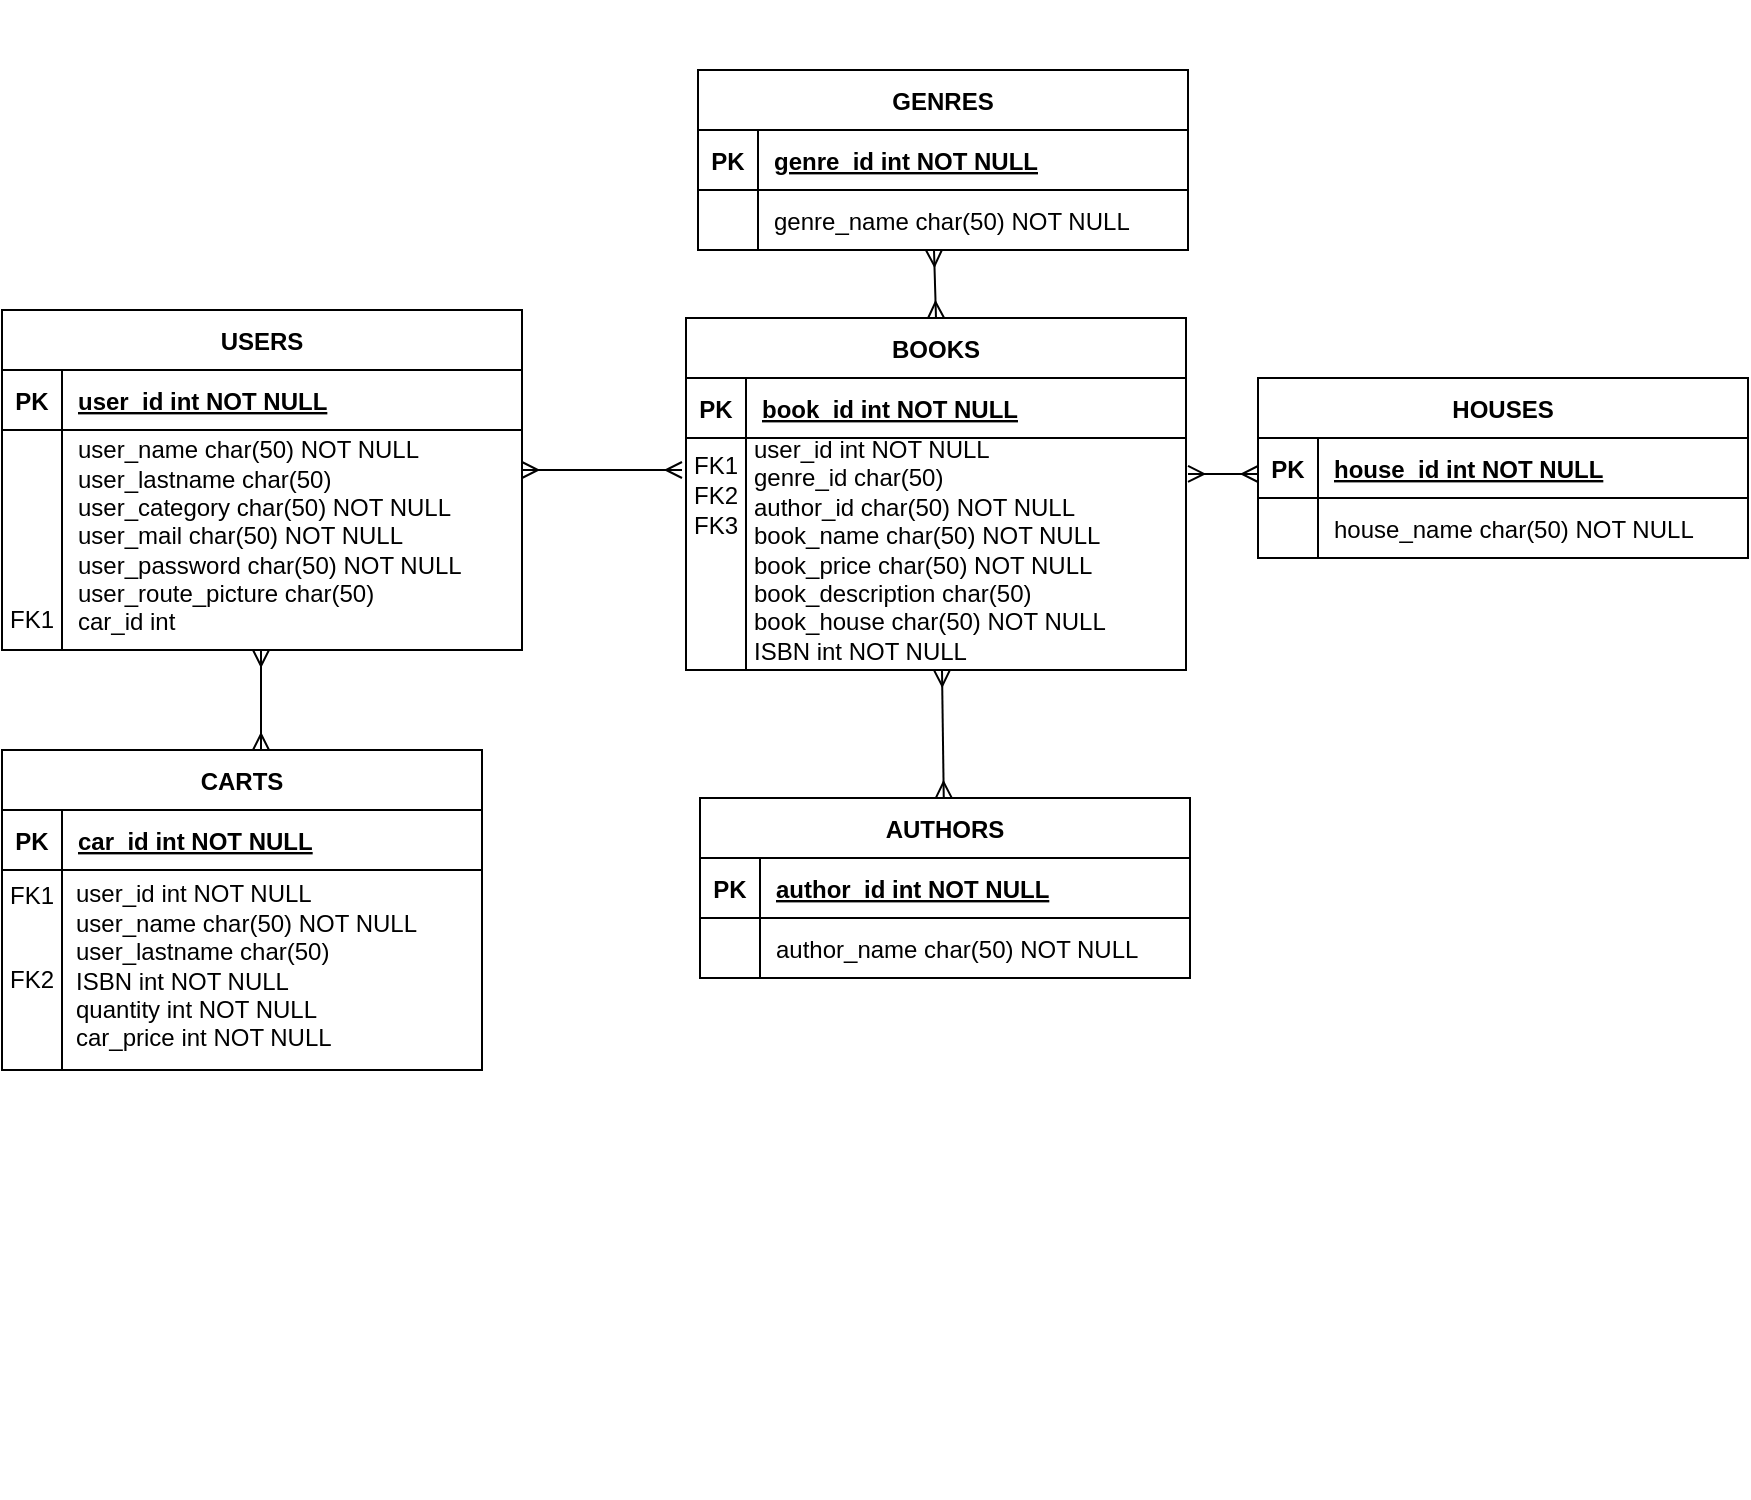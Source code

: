 <mxfile>
    <diagram id="R2lEEEUBdFMjLlhIrx00" name="Page-1">
        <mxGraphModel dx="638" dy="1545" grid="1" gridSize="10" guides="1" tooltips="1" connect="1" arrows="1" fold="1" page="1" pageScale="1" pageWidth="850" pageHeight="1100" math="0" shadow="0" extFonts="Permanent Marker^https://fonts.googleapis.com/css?family=Permanent+Marker">
            <root>
                <mxCell id="0"/>
                <mxCell id="1" parent="0"/>
                <mxCell id="C-vyLk0tnHw3VtMMgP7b-1" value="" style="edgeStyle=entityRelationEdgeStyle;endArrow=ERmany;startArrow=ERmany;endFill=0;startFill=0;" parent="1" edge="1">
                    <mxGeometry width="100" height="100" relative="1" as="geometry">
                        <mxPoint x="290" y="220" as="sourcePoint"/>
                        <mxPoint x="370" y="220" as="targetPoint"/>
                    </mxGeometry>
                </mxCell>
                <mxCell id="C-vyLk0tnHw3VtMMgP7b-2" value="BOOKS" style="shape=table;startSize=30;container=1;collapsible=1;childLayout=tableLayout;fixedRows=1;rowLines=0;fontStyle=1;align=center;resizeLast=1;" parent="1" vertex="1">
                    <mxGeometry x="372" y="144" width="250" height="176" as="geometry"/>
                </mxCell>
                <mxCell id="C-vyLk0tnHw3VtMMgP7b-3" value="" style="shape=partialRectangle;collapsible=0;dropTarget=0;pointerEvents=0;fillColor=none;points=[[0,0.5],[1,0.5]];portConstraint=eastwest;top=0;left=0;right=0;bottom=1;" parent="C-vyLk0tnHw3VtMMgP7b-2" vertex="1">
                    <mxGeometry y="30" width="250" height="30" as="geometry"/>
                </mxCell>
                <mxCell id="C-vyLk0tnHw3VtMMgP7b-4" value="PK" style="shape=partialRectangle;overflow=hidden;connectable=0;fillColor=none;top=0;left=0;bottom=0;right=0;fontStyle=1;" parent="C-vyLk0tnHw3VtMMgP7b-3" vertex="1">
                    <mxGeometry width="30" height="30" as="geometry">
                        <mxRectangle width="30" height="30" as="alternateBounds"/>
                    </mxGeometry>
                </mxCell>
                <mxCell id="C-vyLk0tnHw3VtMMgP7b-5" value="book_id int NOT NULL " style="shape=partialRectangle;overflow=hidden;connectable=0;fillColor=none;top=0;left=0;bottom=0;right=0;align=left;spacingLeft=6;fontStyle=5;" parent="C-vyLk0tnHw3VtMMgP7b-3" vertex="1">
                    <mxGeometry x="30" width="220" height="30" as="geometry">
                        <mxRectangle width="220" height="30" as="alternateBounds"/>
                    </mxGeometry>
                </mxCell>
                <mxCell id="C-vyLk0tnHw3VtMMgP7b-6" value="" style="shape=partialRectangle;collapsible=0;dropTarget=0;pointerEvents=0;fillColor=none;points=[[0,0.5],[1,0.5]];portConstraint=eastwest;top=0;left=0;right=0;bottom=0;" parent="C-vyLk0tnHw3VtMMgP7b-2" vertex="1">
                    <mxGeometry y="60" width="250" height="26" as="geometry"/>
                </mxCell>
                <mxCell id="C-vyLk0tnHw3VtMMgP7b-7" value="FK1" style="shape=partialRectangle;overflow=hidden;connectable=0;fillColor=none;top=0;left=0;bottom=0;right=0;" parent="C-vyLk0tnHw3VtMMgP7b-6" vertex="1">
                    <mxGeometry width="30" height="26" as="geometry">
                        <mxRectangle width="30" height="26" as="alternateBounds"/>
                    </mxGeometry>
                </mxCell>
                <mxCell id="C-vyLk0tnHw3VtMMgP7b-8" value="" style="shape=partialRectangle;overflow=hidden;connectable=0;fillColor=none;top=0;left=0;bottom=0;right=0;align=left;spacingLeft=6;" parent="C-vyLk0tnHw3VtMMgP7b-6" vertex="1">
                    <mxGeometry x="30" width="220" height="26" as="geometry">
                        <mxRectangle width="220" height="26" as="alternateBounds"/>
                    </mxGeometry>
                </mxCell>
                <mxCell id="C-vyLk0tnHw3VtMMgP7b-23" value="USERS" style="shape=table;startSize=30;container=1;collapsible=1;childLayout=tableLayout;fixedRows=1;rowLines=0;fontStyle=1;align=center;resizeLast=1;" parent="1" vertex="1">
                    <mxGeometry x="30" y="140" width="260" height="170" as="geometry"/>
                </mxCell>
                <mxCell id="C-vyLk0tnHw3VtMMgP7b-24" value="" style="shape=partialRectangle;collapsible=0;dropTarget=0;pointerEvents=0;fillColor=none;points=[[0,0.5],[1,0.5]];portConstraint=eastwest;top=0;left=0;right=0;bottom=1;" parent="C-vyLk0tnHw3VtMMgP7b-23" vertex="1">
                    <mxGeometry y="30" width="260" height="30" as="geometry"/>
                </mxCell>
                <mxCell id="C-vyLk0tnHw3VtMMgP7b-25" value="PK" style="shape=partialRectangle;overflow=hidden;connectable=0;fillColor=none;top=0;left=0;bottom=0;right=0;fontStyle=1;" parent="C-vyLk0tnHw3VtMMgP7b-24" vertex="1">
                    <mxGeometry width="30" height="30" as="geometry">
                        <mxRectangle width="30" height="30" as="alternateBounds"/>
                    </mxGeometry>
                </mxCell>
                <mxCell id="C-vyLk0tnHw3VtMMgP7b-26" value="user_id int NOT NULL " style="shape=partialRectangle;overflow=hidden;connectable=0;fillColor=none;top=0;left=0;bottom=0;right=0;align=left;spacingLeft=6;fontStyle=5;" parent="C-vyLk0tnHw3VtMMgP7b-24" vertex="1">
                    <mxGeometry x="30" width="230" height="30" as="geometry">
                        <mxRectangle width="230" height="30" as="alternateBounds"/>
                    </mxGeometry>
                </mxCell>
                <mxCell id="C-vyLk0tnHw3VtMMgP7b-27" value="" style="shape=partialRectangle;collapsible=0;dropTarget=0;pointerEvents=0;fillColor=none;points=[[0,0.5],[1,0.5]];portConstraint=eastwest;top=0;left=0;right=0;bottom=0;" parent="C-vyLk0tnHw3VtMMgP7b-23" vertex="1">
                    <mxGeometry y="60" width="260" height="40" as="geometry"/>
                </mxCell>
                <mxCell id="C-vyLk0tnHw3VtMMgP7b-28" value="" style="shape=partialRectangle;overflow=hidden;connectable=0;fillColor=none;top=0;left=0;bottom=0;right=0;" parent="C-vyLk0tnHw3VtMMgP7b-27" vertex="1">
                    <mxGeometry width="30" height="40" as="geometry">
                        <mxRectangle width="30" height="40" as="alternateBounds"/>
                    </mxGeometry>
                </mxCell>
                <mxCell id="C-vyLk0tnHw3VtMMgP7b-29" value="&#10;&#10;" style="shape=partialRectangle;overflow=hidden;connectable=0;fillColor=none;top=0;left=0;bottom=0;right=0;align=left;spacingLeft=6;" parent="C-vyLk0tnHw3VtMMgP7b-27" vertex="1">
                    <mxGeometry x="30" width="230" height="40" as="geometry">
                        <mxRectangle width="230" height="40" as="alternateBounds"/>
                    </mxGeometry>
                </mxCell>
                <mxCell id="ZneQ47D488NHgHxuApnF-2" value="&lt;div align=&quot;left&quot;&gt;user_name char(50) NOT NULL&lt;/div&gt;&lt;div align=&quot;left&quot;&gt;user_lastname char(50)&lt;br&gt;&lt;/div&gt;&lt;div align=&quot;left&quot;&gt;user_category char(50) NOT NULL&lt;/div&gt;&lt;div align=&quot;left&quot;&gt;user_mail char(50) NOT NULL&lt;/div&gt;&lt;div align=&quot;left&quot;&gt;user_password char(50) NOT NULL&lt;/div&gt;&lt;div align=&quot;left&quot;&gt;user_route_picture char(50) &lt;br&gt;&lt;/div&gt;&lt;div align=&quot;left&quot;&gt;car_id int&lt;br&gt;&lt;/div&gt;" style="text;html=1;strokeColor=none;fillColor=none;align=left;verticalAlign=middle;whiteSpace=wrap;rounded=0;" parent="1" vertex="1">
                    <mxGeometry x="66" y="203" width="220" height="100" as="geometry"/>
                </mxCell>
                <mxCell id="ZneQ47D488NHgHxuApnF-3" value="" style="endArrow=none;html=1;rounded=0;" parent="1" edge="1">
                    <mxGeometry width="50" height="50" relative="1" as="geometry">
                        <mxPoint x="60" y="310" as="sourcePoint"/>
                        <mxPoint x="60" y="240" as="targetPoint"/>
                    </mxGeometry>
                </mxCell>
                <mxCell id="ZneQ47D488NHgHxuApnF-8" value="&lt;div align=&quot;left&quot;&gt;&lt;font style=&quot;font-size: 12px&quot;&gt;user_id int NOT NULL&lt;/font&gt;&lt;/div&gt;&lt;div align=&quot;left&quot;&gt;&lt;font style=&quot;font-size: 12px&quot;&gt;genre_id char(50)&lt;br&gt;&lt;/font&gt;&lt;/div&gt;&lt;div align=&quot;left&quot;&gt;&lt;font style=&quot;font-size: 12px&quot;&gt;author_id char(50) NOT NULL&lt;/font&gt;&lt;/div&gt;&lt;div align=&quot;left&quot;&gt;&lt;font style=&quot;font-size: 12px&quot;&gt;book_name char(50) NOT NULL&lt;/font&gt;&lt;/div&gt;&lt;div align=&quot;left&quot;&gt;&lt;font style=&quot;font-size: 12px&quot;&gt;book_price char(50) NOT NULL&lt;/font&gt;&lt;/div&gt;&lt;div align=&quot;left&quot;&gt;&lt;font style=&quot;font-size: 12px&quot;&gt;book_description char(50) &lt;br&gt;&lt;/font&gt;&lt;/div&gt;&lt;div align=&quot;left&quot;&gt;&lt;font style=&quot;font-size: 12px&quot;&gt;book_house char(50) NOT NULL&lt;br&gt;&lt;/font&gt;&lt;/div&gt;&lt;div align=&quot;left&quot;&gt;&lt;font style=&quot;font-size: 12px&quot;&gt;ISBN int NOT NULL&lt;/font&gt;&lt;/div&gt;" style="text;html=1;strokeColor=none;fillColor=none;align=left;verticalAlign=middle;whiteSpace=wrap;rounded=0;" parent="1" vertex="1">
                    <mxGeometry x="404" y="206" width="220" height="107" as="geometry"/>
                </mxCell>
                <mxCell id="ZneQ47D488NHgHxuApnF-9" value="FK2" style="shape=partialRectangle;overflow=hidden;connectable=0;fillColor=none;top=0;left=0;bottom=0;right=0;" parent="1" vertex="1">
                    <mxGeometry x="372" y="217" width="30" height="30" as="geometry">
                        <mxRectangle width="30" height="30" as="alternateBounds"/>
                    </mxGeometry>
                </mxCell>
                <mxCell id="ZneQ47D488NHgHxuApnF-10" value="FK3" style="shape=partialRectangle;overflow=hidden;connectable=0;fillColor=none;top=0;left=0;bottom=0;right=0;" parent="1" vertex="1">
                    <mxGeometry x="372" y="232" width="30" height="30" as="geometry">
                        <mxRectangle width="30" height="30" as="alternateBounds"/>
                    </mxGeometry>
                </mxCell>
                <mxCell id="ZneQ47D488NHgHxuApnF-11" value="" style="endArrow=none;html=1;rounded=0;" parent="1" edge="1">
                    <mxGeometry width="50" height="50" relative="1" as="geometry">
                        <mxPoint x="402" y="320" as="sourcePoint"/>
                        <mxPoint x="402" y="220" as="targetPoint"/>
                    </mxGeometry>
                </mxCell>
                <mxCell id="YpCkI6LuMpmQPJ3ws52z-6" value="" style="group" parent="1" vertex="1" connectable="0">
                    <mxGeometry x="383" y="394" width="338" height="340" as="geometry"/>
                </mxCell>
                <mxCell id="C-vyLk0tnHw3VtMMgP7b-13" value="AUTHORS" style="shape=table;startSize=30;container=1;collapsible=1;childLayout=tableLayout;fixedRows=1;rowLines=0;fontStyle=1;align=center;resizeLast=1;" parent="YpCkI6LuMpmQPJ3ws52z-6" vertex="1">
                    <mxGeometry x="-4" y="-10" width="245" height="90" as="geometry"/>
                </mxCell>
                <mxCell id="C-vyLk0tnHw3VtMMgP7b-14" value="" style="shape=partialRectangle;collapsible=0;dropTarget=0;pointerEvents=0;fillColor=none;points=[[0,0.5],[1,0.5]];portConstraint=eastwest;top=0;left=0;right=0;bottom=1;" parent="C-vyLk0tnHw3VtMMgP7b-13" vertex="1">
                    <mxGeometry y="30" width="245" height="30" as="geometry"/>
                </mxCell>
                <mxCell id="C-vyLk0tnHw3VtMMgP7b-15" value="PK" style="shape=partialRectangle;overflow=hidden;connectable=0;fillColor=none;top=0;left=0;bottom=0;right=0;fontStyle=1;" parent="C-vyLk0tnHw3VtMMgP7b-14" vertex="1">
                    <mxGeometry width="30" height="30" as="geometry">
                        <mxRectangle width="30" height="30" as="alternateBounds"/>
                    </mxGeometry>
                </mxCell>
                <mxCell id="C-vyLk0tnHw3VtMMgP7b-16" value="author_id int NOT NULL " style="shape=partialRectangle;overflow=hidden;connectable=0;fillColor=none;top=0;left=0;bottom=0;right=0;align=left;spacingLeft=6;fontStyle=5;" parent="C-vyLk0tnHw3VtMMgP7b-14" vertex="1">
                    <mxGeometry x="30" width="215" height="30" as="geometry">
                        <mxRectangle width="215" height="30" as="alternateBounds"/>
                    </mxGeometry>
                </mxCell>
                <mxCell id="C-vyLk0tnHw3VtMMgP7b-17" value="" style="shape=partialRectangle;collapsible=0;dropTarget=0;pointerEvents=0;fillColor=none;points=[[0,0.5],[1,0.5]];portConstraint=eastwest;top=0;left=0;right=0;bottom=0;" parent="C-vyLk0tnHw3VtMMgP7b-13" vertex="1">
                    <mxGeometry y="60" width="245" height="30" as="geometry"/>
                </mxCell>
                <mxCell id="C-vyLk0tnHw3VtMMgP7b-18" value="" style="shape=partialRectangle;overflow=hidden;connectable=0;fillColor=none;top=0;left=0;bottom=0;right=0;" parent="C-vyLk0tnHw3VtMMgP7b-17" vertex="1">
                    <mxGeometry width="30" height="30" as="geometry">
                        <mxRectangle width="30" height="30" as="alternateBounds"/>
                    </mxGeometry>
                </mxCell>
                <mxCell id="C-vyLk0tnHw3VtMMgP7b-19" value="author_name char(50) NOT NULL" style="shape=partialRectangle;overflow=hidden;connectable=0;fillColor=none;top=0;left=0;bottom=0;right=0;align=left;spacingLeft=6;" parent="C-vyLk0tnHw3VtMMgP7b-17" vertex="1">
                    <mxGeometry x="30" width="215" height="30" as="geometry">
                        <mxRectangle width="215" height="30" as="alternateBounds"/>
                    </mxGeometry>
                </mxCell>
                <mxCell id="YpCkI6LuMpmQPJ3ws52z-8" value="" style="endArrow=ERmany;html=1;rounded=0;startArrow=ERmany;startFill=0;endFill=0;" parent="1" edge="1" source="C-vyLk0tnHw3VtMMgP7b-13">
                    <mxGeometry width="50" height="50" relative="1" as="geometry">
                        <mxPoint x="504" y="360" as="sourcePoint"/>
                        <mxPoint x="500" y="320" as="targetPoint"/>
                    </mxGeometry>
                </mxCell>
                <mxCell id="YpCkI6LuMpmQPJ3ws52z-10" value="" style="group" parent="1" vertex="1" connectable="0">
                    <mxGeometry x="386" y="-15" width="335" height="210" as="geometry"/>
                </mxCell>
                <mxCell id="YpCkI6LuMpmQPJ3ws52z-11" value="GENRES" style="shape=table;startSize=30;container=1;collapsible=1;childLayout=tableLayout;fixedRows=1;rowLines=0;fontStyle=1;align=center;resizeLast=1;" parent="YpCkI6LuMpmQPJ3ws52z-10" vertex="1">
                    <mxGeometry x="-8" y="35" width="245" height="90" as="geometry"/>
                </mxCell>
                <mxCell id="YpCkI6LuMpmQPJ3ws52z-12" value="" style="shape=partialRectangle;collapsible=0;dropTarget=0;pointerEvents=0;fillColor=none;points=[[0,0.5],[1,0.5]];portConstraint=eastwest;top=0;left=0;right=0;bottom=1;" parent="YpCkI6LuMpmQPJ3ws52z-11" vertex="1">
                    <mxGeometry y="30" width="245" height="30" as="geometry"/>
                </mxCell>
                <mxCell id="YpCkI6LuMpmQPJ3ws52z-13" value="PK" style="shape=partialRectangle;overflow=hidden;connectable=0;fillColor=none;top=0;left=0;bottom=0;right=0;fontStyle=1;" parent="YpCkI6LuMpmQPJ3ws52z-12" vertex="1">
                    <mxGeometry width="30" height="30" as="geometry">
                        <mxRectangle width="30" height="30" as="alternateBounds"/>
                    </mxGeometry>
                </mxCell>
                <mxCell id="YpCkI6LuMpmQPJ3ws52z-14" value="genre_id int NOT NULL " style="shape=partialRectangle;overflow=hidden;connectable=0;fillColor=none;top=0;left=0;bottom=0;right=0;align=left;spacingLeft=6;fontStyle=5;" parent="YpCkI6LuMpmQPJ3ws52z-12" vertex="1">
                    <mxGeometry x="30" width="215" height="30" as="geometry">
                        <mxRectangle width="215" height="30" as="alternateBounds"/>
                    </mxGeometry>
                </mxCell>
                <mxCell id="YpCkI6LuMpmQPJ3ws52z-15" value="" style="shape=partialRectangle;collapsible=0;dropTarget=0;pointerEvents=0;fillColor=none;points=[[0,0.5],[1,0.5]];portConstraint=eastwest;top=0;left=0;right=0;bottom=0;" parent="YpCkI6LuMpmQPJ3ws52z-11" vertex="1">
                    <mxGeometry y="60" width="245" height="30" as="geometry"/>
                </mxCell>
                <mxCell id="YpCkI6LuMpmQPJ3ws52z-16" value="" style="shape=partialRectangle;overflow=hidden;connectable=0;fillColor=none;top=0;left=0;bottom=0;right=0;" parent="YpCkI6LuMpmQPJ3ws52z-15" vertex="1">
                    <mxGeometry width="30" height="30" as="geometry">
                        <mxRectangle width="30" height="30" as="alternateBounds"/>
                    </mxGeometry>
                </mxCell>
                <mxCell id="YpCkI6LuMpmQPJ3ws52z-17" value="genre_name char(50) NOT NULL" style="shape=partialRectangle;overflow=hidden;connectable=0;fillColor=none;top=0;left=0;bottom=0;right=0;align=left;spacingLeft=6;" parent="YpCkI6LuMpmQPJ3ws52z-15" vertex="1">
                    <mxGeometry x="30" width="215" height="30" as="geometry">
                        <mxRectangle width="215" height="30" as="alternateBounds"/>
                    </mxGeometry>
                </mxCell>
                <mxCell id="YpCkI6LuMpmQPJ3ws52z-26" value="" style="endArrow=ERmany;html=1;rounded=0;startArrow=ERmany;startFill=0;endFill=0;exitX=0.5;exitY=0;exitDx=0;exitDy=0;" parent="YpCkI6LuMpmQPJ3ws52z-10" source="C-vyLk0tnHw3VtMMgP7b-2" edge="1">
                    <mxGeometry width="50" height="50" relative="1" as="geometry">
                        <mxPoint x="178.04" y="125" as="sourcePoint"/>
                        <mxPoint x="110" y="125" as="targetPoint"/>
                    </mxGeometry>
                </mxCell>
                <mxCell id="YpCkI6LuMpmQPJ3ws52z-19" value="HOUSES" style="shape=table;startSize=30;container=1;collapsible=1;childLayout=tableLayout;fixedRows=1;rowLines=0;fontStyle=1;align=center;resizeLast=1;" parent="1" vertex="1">
                    <mxGeometry x="658" y="174" width="245" height="90" as="geometry"/>
                </mxCell>
                <mxCell id="YpCkI6LuMpmQPJ3ws52z-20" value="" style="shape=partialRectangle;collapsible=0;dropTarget=0;pointerEvents=0;fillColor=none;points=[[0,0.5],[1,0.5]];portConstraint=eastwest;top=0;left=0;right=0;bottom=1;" parent="YpCkI6LuMpmQPJ3ws52z-19" vertex="1">
                    <mxGeometry y="30" width="245" height="30" as="geometry"/>
                </mxCell>
                <mxCell id="YpCkI6LuMpmQPJ3ws52z-21" value="PK" style="shape=partialRectangle;overflow=hidden;connectable=0;fillColor=none;top=0;left=0;bottom=0;right=0;fontStyle=1;" parent="YpCkI6LuMpmQPJ3ws52z-20" vertex="1">
                    <mxGeometry width="30" height="30" as="geometry">
                        <mxRectangle width="30" height="30" as="alternateBounds"/>
                    </mxGeometry>
                </mxCell>
                <mxCell id="YpCkI6LuMpmQPJ3ws52z-22" value="house_id int NOT NULL " style="shape=partialRectangle;overflow=hidden;connectable=0;fillColor=none;top=0;left=0;bottom=0;right=0;align=left;spacingLeft=6;fontStyle=5;" parent="YpCkI6LuMpmQPJ3ws52z-20" vertex="1">
                    <mxGeometry x="30" width="215" height="30" as="geometry">
                        <mxRectangle width="215" height="30" as="alternateBounds"/>
                    </mxGeometry>
                </mxCell>
                <mxCell id="YpCkI6LuMpmQPJ3ws52z-23" value="" style="shape=partialRectangle;collapsible=0;dropTarget=0;pointerEvents=0;fillColor=none;points=[[0,0.5],[1,0.5]];portConstraint=eastwest;top=0;left=0;right=0;bottom=0;" parent="YpCkI6LuMpmQPJ3ws52z-19" vertex="1">
                    <mxGeometry y="60" width="245" height="30" as="geometry"/>
                </mxCell>
                <mxCell id="YpCkI6LuMpmQPJ3ws52z-24" value="" style="shape=partialRectangle;overflow=hidden;connectable=0;fillColor=none;top=0;left=0;bottom=0;right=0;" parent="YpCkI6LuMpmQPJ3ws52z-23" vertex="1">
                    <mxGeometry width="30" height="30" as="geometry">
                        <mxRectangle width="30" height="30" as="alternateBounds"/>
                    </mxGeometry>
                </mxCell>
                <mxCell id="YpCkI6LuMpmQPJ3ws52z-25" value="house_name char(50) NOT NULL" style="shape=partialRectangle;overflow=hidden;connectable=0;fillColor=none;top=0;left=0;bottom=0;right=0;align=left;spacingLeft=6;" parent="YpCkI6LuMpmQPJ3ws52z-23" vertex="1">
                    <mxGeometry x="30" width="215" height="30" as="geometry">
                        <mxRectangle width="215" height="30" as="alternateBounds"/>
                    </mxGeometry>
                </mxCell>
                <mxCell id="YpCkI6LuMpmQPJ3ws52z-30" value="" style="endArrow=ERmany;html=1;rounded=0;startArrow=ERmany;startFill=0;endFill=0;entryX=0;entryY=0.5;entryDx=0;entryDy=0;exitX=1;exitY=0.112;exitDx=0;exitDy=0;exitPerimeter=0;" parent="1" edge="1">
                    <mxGeometry width="50" height="50" relative="1" as="geometry">
                        <mxPoint x="623" y="221.984" as="sourcePoint"/>
                        <mxPoint x="658" y="222" as="targetPoint"/>
                    </mxGeometry>
                </mxCell>
                <mxCell id="YpCkI6LuMpmQPJ3ws52z-33" value="CARTS" style="shape=table;startSize=30;container=1;collapsible=1;childLayout=tableLayout;fixedRows=1;rowLines=0;fontStyle=1;align=center;resizeLast=1;" parent="1" vertex="1">
                    <mxGeometry x="30" y="360" width="240" height="160" as="geometry"/>
                </mxCell>
                <mxCell id="YpCkI6LuMpmQPJ3ws52z-34" value="" style="shape=partialRectangle;collapsible=0;dropTarget=0;pointerEvents=0;fillColor=none;points=[[0,0.5],[1,0.5]];portConstraint=eastwest;top=0;left=0;right=0;bottom=1;" parent="YpCkI6LuMpmQPJ3ws52z-33" vertex="1">
                    <mxGeometry y="30" width="240" height="30" as="geometry"/>
                </mxCell>
                <mxCell id="YpCkI6LuMpmQPJ3ws52z-35" value="PK" style="shape=partialRectangle;overflow=hidden;connectable=0;fillColor=none;top=0;left=0;bottom=0;right=0;fontStyle=1;" parent="YpCkI6LuMpmQPJ3ws52z-34" vertex="1">
                    <mxGeometry width="30" height="30" as="geometry">
                        <mxRectangle width="30" height="30" as="alternateBounds"/>
                    </mxGeometry>
                </mxCell>
                <mxCell id="YpCkI6LuMpmQPJ3ws52z-36" value="car_id int NOT NULL " style="shape=partialRectangle;overflow=hidden;connectable=0;fillColor=none;top=0;left=0;bottom=0;right=0;align=left;spacingLeft=6;fontStyle=5;" parent="YpCkI6LuMpmQPJ3ws52z-34" vertex="1">
                    <mxGeometry x="30" width="210" height="30" as="geometry">
                        <mxRectangle width="210" height="30" as="alternateBounds"/>
                    </mxGeometry>
                </mxCell>
                <mxCell id="YpCkI6LuMpmQPJ3ws52z-37" value="" style="shape=partialRectangle;collapsible=0;dropTarget=0;pointerEvents=0;fillColor=none;points=[[0,0.5],[1,0.5]];portConstraint=eastwest;top=0;left=0;right=0;bottom=0;" parent="YpCkI6LuMpmQPJ3ws52z-33" vertex="1">
                    <mxGeometry y="60" width="240" height="30" as="geometry"/>
                </mxCell>
                <mxCell id="YpCkI6LuMpmQPJ3ws52z-38" value="" style="shape=partialRectangle;overflow=hidden;connectable=0;fillColor=none;top=0;left=0;bottom=0;right=0;" parent="YpCkI6LuMpmQPJ3ws52z-37" vertex="1">
                    <mxGeometry width="30" height="30" as="geometry">
                        <mxRectangle width="30" height="30" as="alternateBounds"/>
                    </mxGeometry>
                </mxCell>
                <mxCell id="YpCkI6LuMpmQPJ3ws52z-39" value="&#10;" style="shape=partialRectangle;overflow=hidden;connectable=0;fillColor=none;top=0;left=0;bottom=0;right=0;align=left;spacingLeft=6;" parent="YpCkI6LuMpmQPJ3ws52z-37" vertex="1">
                    <mxGeometry x="30" width="210" height="30" as="geometry">
                        <mxRectangle width="210" height="30" as="alternateBounds"/>
                    </mxGeometry>
                </mxCell>
                <mxCell id="YpCkI6LuMpmQPJ3ws52z-41" value="" style="endArrow=none;html=1;rounded=0;" parent="1" edge="1">
                    <mxGeometry width="50" height="50" relative="1" as="geometry">
                        <mxPoint x="60" y="520" as="sourcePoint"/>
                        <mxPoint x="60" y="450" as="targetPoint"/>
                    </mxGeometry>
                </mxCell>
                <mxCell id="YpCkI6LuMpmQPJ3ws52z-43" value="&lt;div&gt;user_id int NOT NULL&lt;br&gt;&lt;/div&gt;&lt;div&gt;user_name char(50) NOT NULL&lt;/div&gt;user_lastname char(50)&lt;br&gt;&lt;div&gt;ISBN int NOT NULL&lt;/div&gt;&lt;div&gt;quantity int NOT NULL&lt;/div&gt;&lt;div&gt;car_price int NOT NULL&lt;br&gt;&lt;/div&gt;" style="text;html=1;strokeColor=none;fillColor=none;align=left;verticalAlign=middle;whiteSpace=wrap;rounded=0;" parent="1" vertex="1">
                    <mxGeometry x="65" y="453" width="202" height="30" as="geometry"/>
                </mxCell>
                <mxCell id="YpCkI6LuMpmQPJ3ws52z-44" value="FK1" style="shape=partialRectangle;overflow=hidden;connectable=0;fillColor=none;top=0;left=0;bottom=0;right=0;" parent="1" vertex="1">
                    <mxGeometry x="30" y="417" width="30" height="30" as="geometry">
                        <mxRectangle width="30" height="30" as="alternateBounds"/>
                    </mxGeometry>
                </mxCell>
                <mxCell id="YpCkI6LuMpmQPJ3ws52z-45" value="FK2" style="shape=partialRectangle;overflow=hidden;connectable=0;fillColor=none;top=0;left=0;bottom=0;right=0;" parent="1" vertex="1">
                    <mxGeometry x="30" y="459" width="30" height="30" as="geometry">
                        <mxRectangle width="30" height="30" as="alternateBounds"/>
                    </mxGeometry>
                </mxCell>
                <mxCell id="YpCkI6LuMpmQPJ3ws52z-46" value="FK1" style="shape=partialRectangle;overflow=hidden;connectable=0;fillColor=none;top=0;left=0;bottom=0;right=0;" parent="1" vertex="1">
                    <mxGeometry x="30" y="279" width="30" height="30" as="geometry">
                        <mxRectangle width="30" height="30" as="alternateBounds"/>
                    </mxGeometry>
                </mxCell>
                <mxCell id="YpCkI6LuMpmQPJ3ws52z-47" value="" style="endArrow=ERmany;html=1;rounded=0;startArrow=ERmany;startFill=0;endFill=0;" parent="1" edge="1">
                    <mxGeometry width="50" height="50" relative="1" as="geometry">
                        <mxPoint x="159.5" y="360" as="sourcePoint"/>
                        <mxPoint x="159.5" y="310" as="targetPoint"/>
                    </mxGeometry>
                </mxCell>
            </root>
        </mxGraphModel>
    </diagram>
</mxfile>